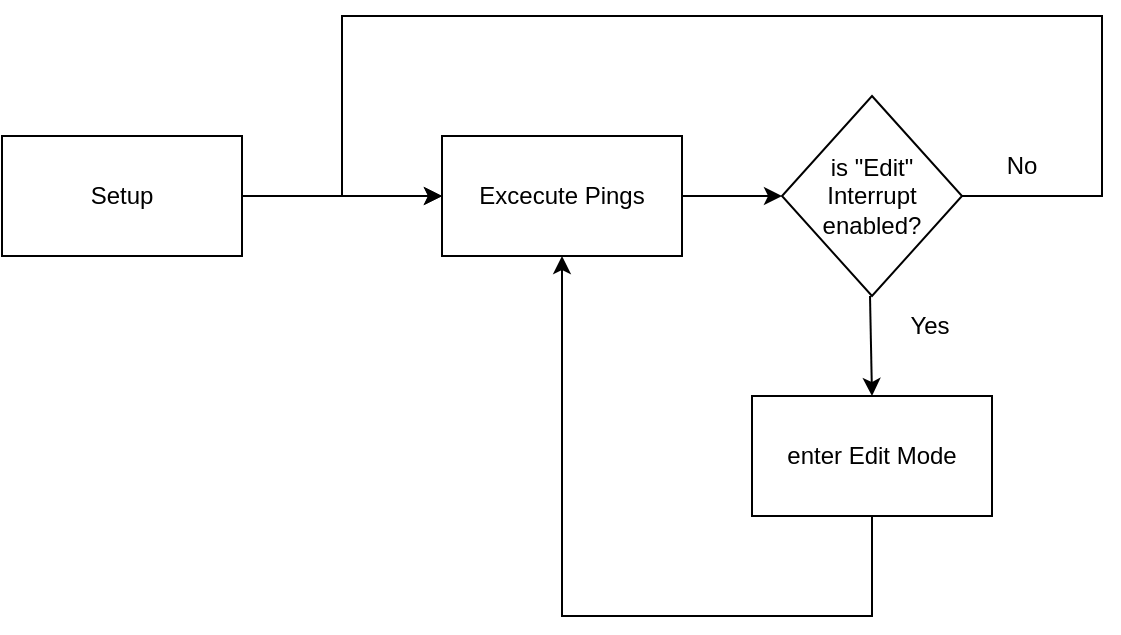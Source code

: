 <mxfile version="28.0.6">
  <diagram name="Seite-1" id="q5KPkh-AJ4O7V9MWouLX">
    <mxGraphModel dx="1426" dy="751" grid="1" gridSize="10" guides="1" tooltips="1" connect="1" arrows="1" fold="1" page="1" pageScale="1" pageWidth="827" pageHeight="1169" math="0" shadow="0">
      <root>
        <mxCell id="0" />
        <mxCell id="1" parent="0" />
        <mxCell id="3hONsWtsG1n55MsR1v38-1" value="Excecute Pings" style="rounded=0;whiteSpace=wrap;html=1;" vertex="1" parent="1">
          <mxGeometry x="250" y="240" width="120" height="60" as="geometry" />
        </mxCell>
        <mxCell id="3hONsWtsG1n55MsR1v38-2" value="is &quot;Edit&quot; Interrupt enabled?" style="rhombus;whiteSpace=wrap;html=1;" vertex="1" parent="1">
          <mxGeometry x="420" y="220" width="90" height="100" as="geometry" />
        </mxCell>
        <mxCell id="3hONsWtsG1n55MsR1v38-3" value="No" style="text;html=1;align=center;verticalAlign=middle;whiteSpace=wrap;rounded=0;" vertex="1" parent="1">
          <mxGeometry x="510" y="240" width="60" height="30" as="geometry" />
        </mxCell>
        <mxCell id="3hONsWtsG1n55MsR1v38-4" value="Yes" style="text;html=1;align=center;verticalAlign=middle;whiteSpace=wrap;rounded=0;" vertex="1" parent="1">
          <mxGeometry x="464" y="320" width="60" height="30" as="geometry" />
        </mxCell>
        <mxCell id="3hONsWtsG1n55MsR1v38-6" value="" style="endArrow=classic;html=1;rounded=0;exitX=1;exitY=0.5;exitDx=0;exitDy=0;entryX=0;entryY=0.5;entryDx=0;entryDy=0;" edge="1" parent="1" source="3hONsWtsG1n55MsR1v38-2" target="3hONsWtsG1n55MsR1v38-1">
          <mxGeometry width="50" height="50" relative="1" as="geometry">
            <mxPoint x="470" y="560" as="sourcePoint" />
            <mxPoint x="520" y="510" as="targetPoint" />
            <Array as="points">
              <mxPoint x="580" y="270" />
              <mxPoint x="580" y="180" />
              <mxPoint x="200" y="180" />
              <mxPoint x="200" y="270" />
            </Array>
          </mxGeometry>
        </mxCell>
        <mxCell id="3hONsWtsG1n55MsR1v38-7" value="enter Edit Mode" style="rounded=0;whiteSpace=wrap;html=1;" vertex="1" parent="1">
          <mxGeometry x="405" y="370" width="120" height="60" as="geometry" />
        </mxCell>
        <mxCell id="3hONsWtsG1n55MsR1v38-8" value="" style="endArrow=classic;html=1;rounded=0;exitX=0;exitY=0;exitDx=0;exitDy=0;entryX=0.5;entryY=0;entryDx=0;entryDy=0;" edge="1" parent="1" source="3hONsWtsG1n55MsR1v38-4" target="3hONsWtsG1n55MsR1v38-7">
          <mxGeometry width="50" height="50" relative="1" as="geometry">
            <mxPoint x="470" y="560" as="sourcePoint" />
            <mxPoint x="520" y="510" as="targetPoint" />
          </mxGeometry>
        </mxCell>
        <mxCell id="3hONsWtsG1n55MsR1v38-9" value="" style="endArrow=classic;html=1;rounded=0;exitX=0.5;exitY=1;exitDx=0;exitDy=0;entryX=0.5;entryY=1;entryDx=0;entryDy=0;" edge="1" parent="1" source="3hONsWtsG1n55MsR1v38-7" target="3hONsWtsG1n55MsR1v38-1">
          <mxGeometry width="50" height="50" relative="1" as="geometry">
            <mxPoint x="550" y="480" as="sourcePoint" />
            <mxPoint x="465" y="480" as="targetPoint" />
            <Array as="points">
              <mxPoint x="465" y="480" />
              <mxPoint x="310" y="480" />
            </Array>
          </mxGeometry>
        </mxCell>
        <mxCell id="3hONsWtsG1n55MsR1v38-10" value="" style="endArrow=classic;html=1;rounded=0;exitX=1;exitY=0.5;exitDx=0;exitDy=0;entryX=0;entryY=0.5;entryDx=0;entryDy=0;" edge="1" parent="1" source="3hONsWtsG1n55MsR1v38-1" target="3hONsWtsG1n55MsR1v38-2">
          <mxGeometry width="50" height="50" relative="1" as="geometry">
            <mxPoint x="470" y="560" as="sourcePoint" />
            <mxPoint x="520" y="510" as="targetPoint" />
          </mxGeometry>
        </mxCell>
        <mxCell id="3hONsWtsG1n55MsR1v38-11" value="Setup" style="rounded=0;whiteSpace=wrap;html=1;" vertex="1" parent="1">
          <mxGeometry x="30" y="240" width="120" height="60" as="geometry" />
        </mxCell>
        <mxCell id="3hONsWtsG1n55MsR1v38-12" value="" style="endArrow=classic;html=1;rounded=0;" edge="1" parent="1" source="3hONsWtsG1n55MsR1v38-11">
          <mxGeometry width="50" height="50" relative="1" as="geometry">
            <mxPoint x="390" y="330" as="sourcePoint" />
            <mxPoint x="250" y="270" as="targetPoint" />
          </mxGeometry>
        </mxCell>
      </root>
    </mxGraphModel>
  </diagram>
</mxfile>
